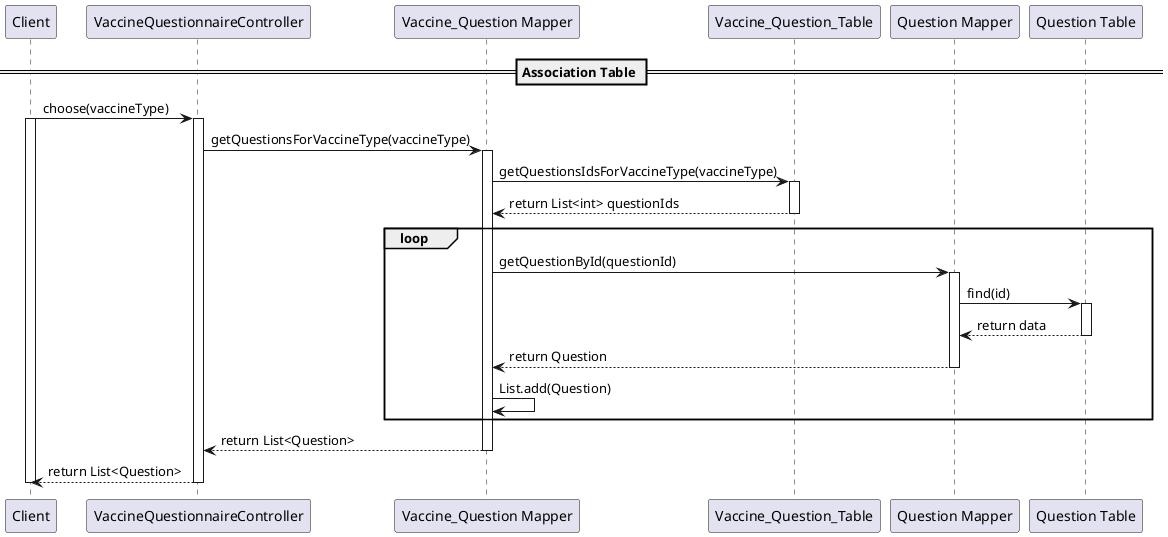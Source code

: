+@startuml

skinparam linetype polyline

participant "Client" as C
participant "VaccineQuestionnaireController" as Controller
participant "Vaccine_Question Mapper" as VQM
participant “Vaccine_Question_Table" as VQ
participant "Question Mapper" as QM
participant "Question Table" as QT

== Association Table ==
C -> Controller: choose(vaccineType)
activate C
activate Controller
Controller -> VQM: getQuestionsForVaccineType(vaccineType)
activate VQM

VQM -> VQ: getQuestionsIdsForVaccineType(vaccineType)
activate VQ
VQ --> VQM: return List<int> questionIds
deactivate VQ

loop
VQM -> QM: getQuestionById(questionId)
activate QM
QM -> QT: find(id)
activate QT
QT --> QM: return data
deactivate QT
QM --> VQM: return Question
deactivate QM

VQM -> VQM: List.add(Question)
end
VQM --> Controller: return List<Question>
deactivate VQM
Controller --> C: return List<Question>
deactivate Controller
deactivate C

@enduml
